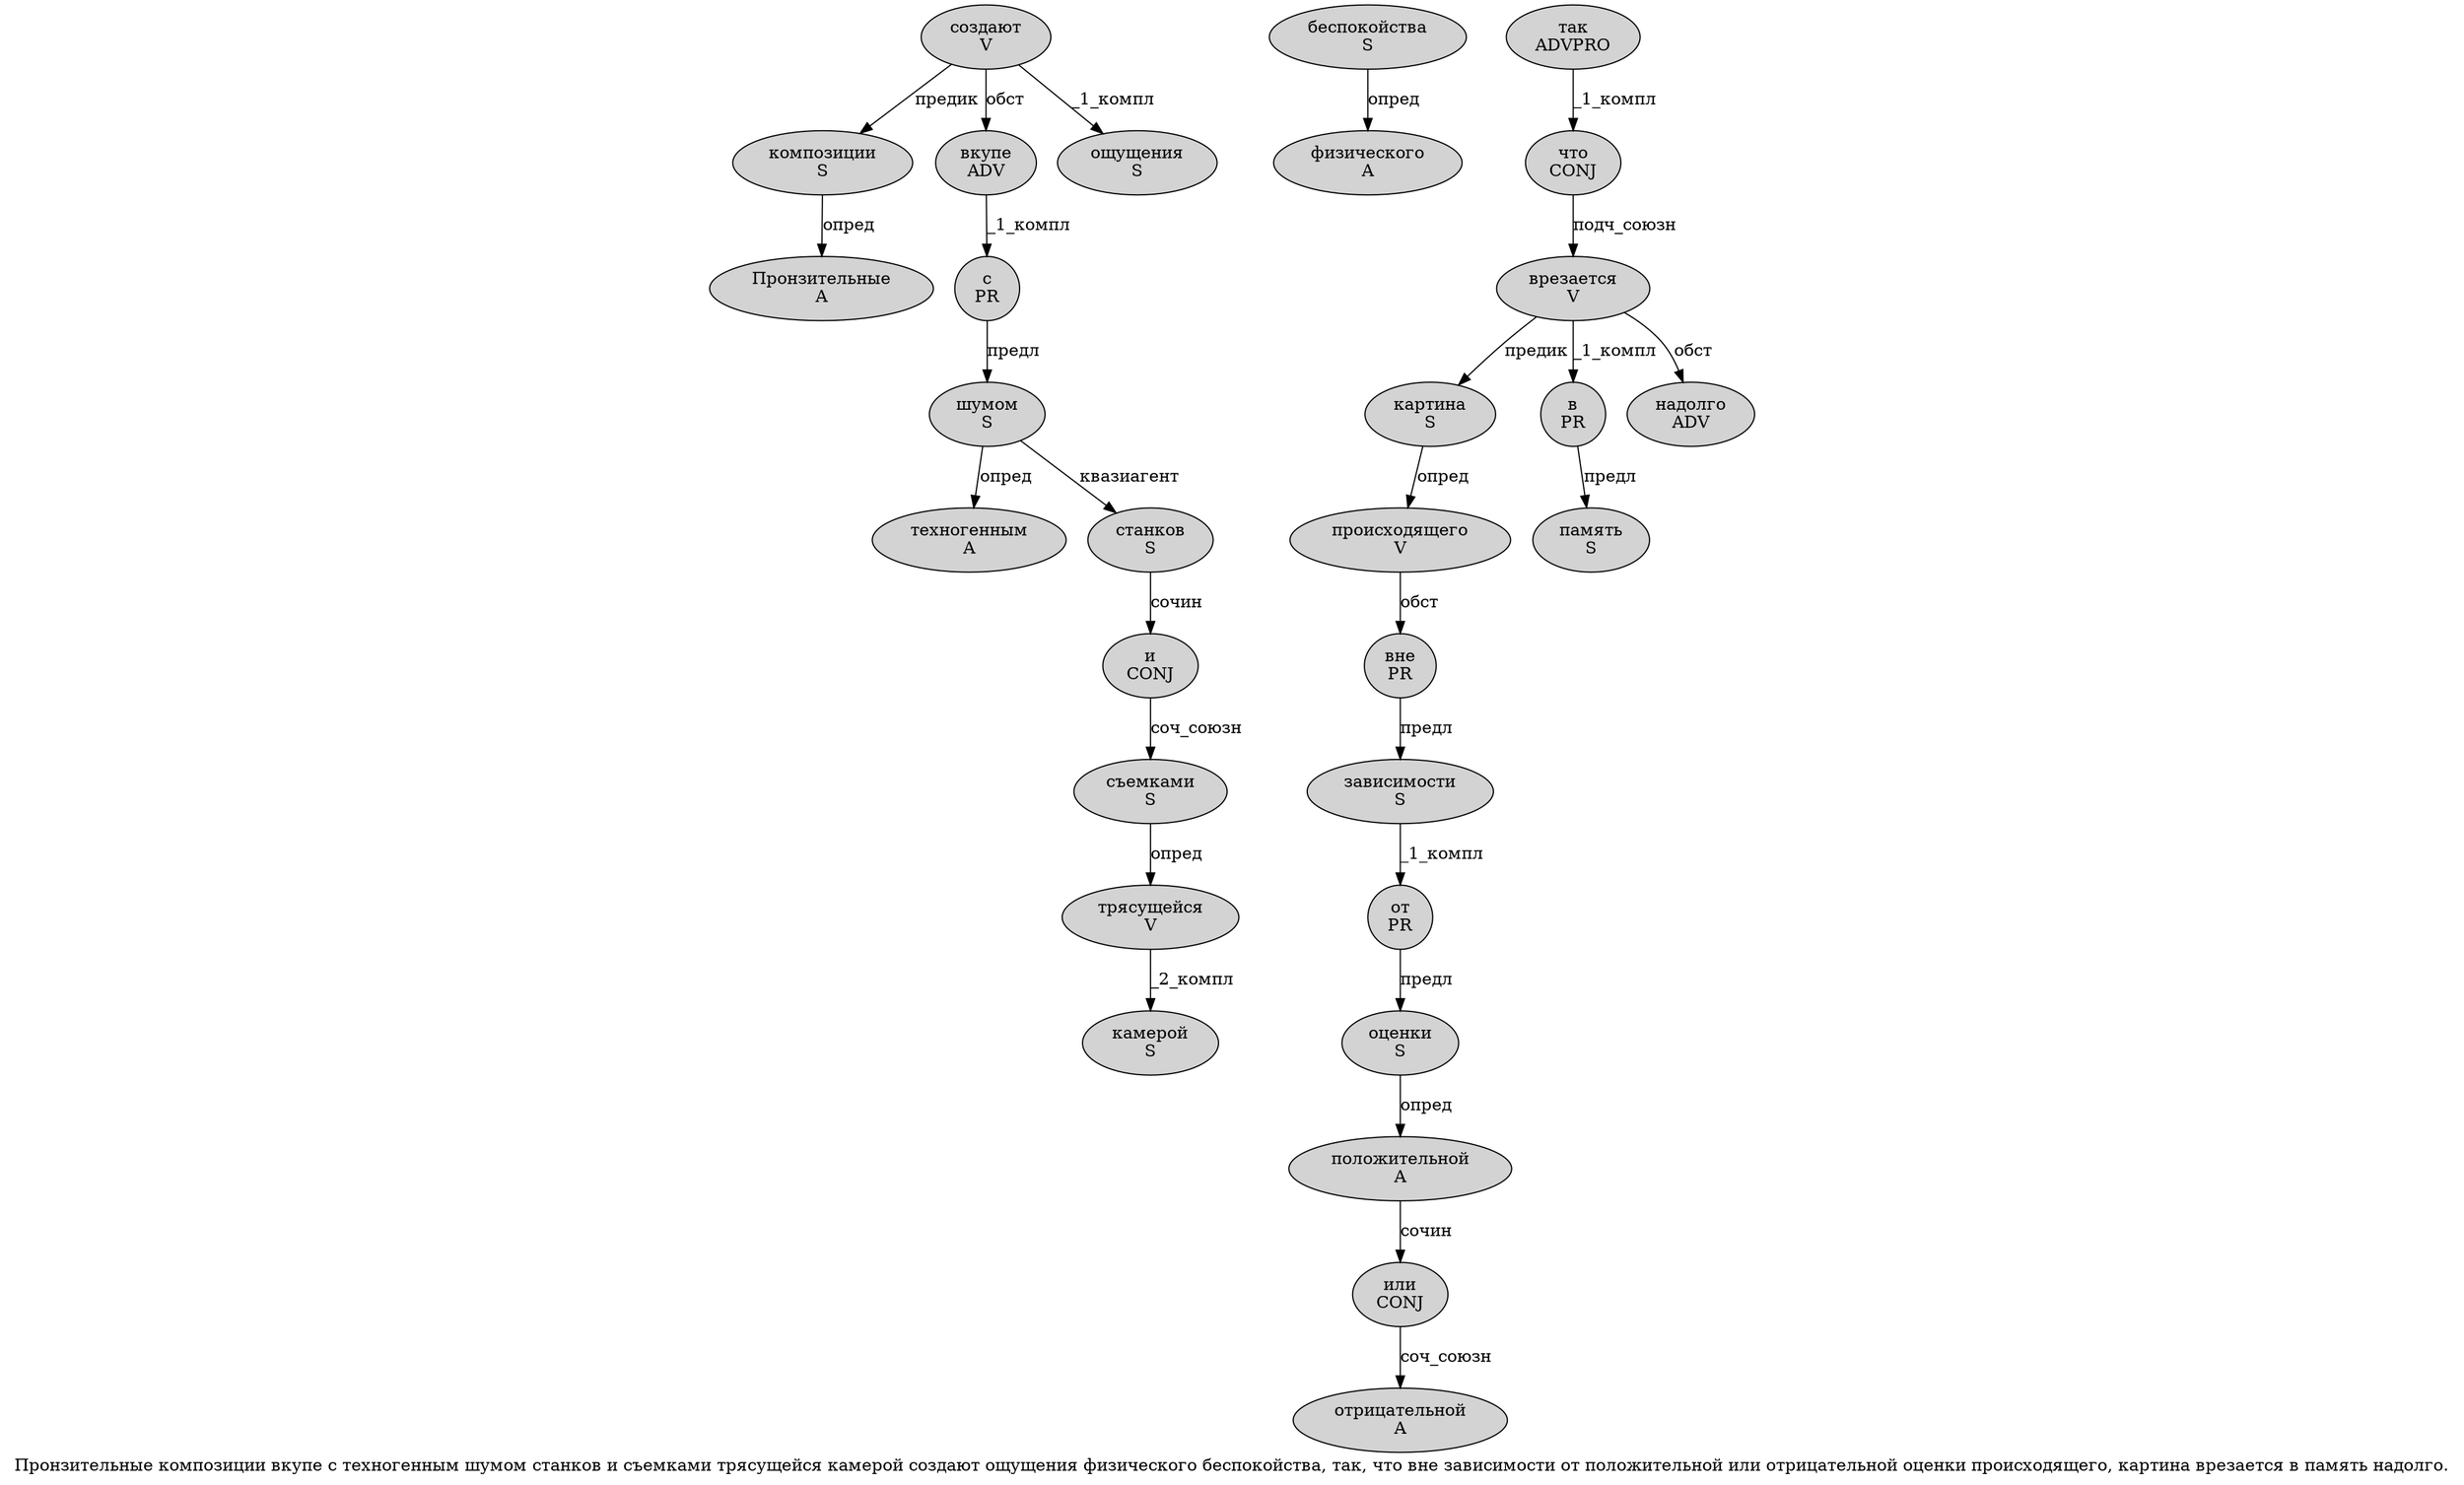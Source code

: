 digraph SENTENCE_1729 {
	graph [label="Пронзительные композиции вкупе с техногенным шумом станков и съемками трясущейся камерой создают ощущения физического беспокойства, так, что вне зависимости от положительной или отрицательной оценки происходящего, картина врезается в память надолго."]
	node [style=filled]
		0 [label="Пронзительные
A" color="" fillcolor=lightgray penwidth=1 shape=ellipse]
		1 [label="композиции
S" color="" fillcolor=lightgray penwidth=1 shape=ellipse]
		2 [label="вкупе
ADV" color="" fillcolor=lightgray penwidth=1 shape=ellipse]
		3 [label="с
PR" color="" fillcolor=lightgray penwidth=1 shape=ellipse]
		4 [label="техногенным
A" color="" fillcolor=lightgray penwidth=1 shape=ellipse]
		5 [label="шумом
S" color="" fillcolor=lightgray penwidth=1 shape=ellipse]
		6 [label="станков
S" color="" fillcolor=lightgray penwidth=1 shape=ellipse]
		7 [label="и
CONJ" color="" fillcolor=lightgray penwidth=1 shape=ellipse]
		8 [label="съемками
S" color="" fillcolor=lightgray penwidth=1 shape=ellipse]
		9 [label="трясущейся
V" color="" fillcolor=lightgray penwidth=1 shape=ellipse]
		10 [label="камерой
S" color="" fillcolor=lightgray penwidth=1 shape=ellipse]
		11 [label="создают
V" color="" fillcolor=lightgray penwidth=1 shape=ellipse]
		12 [label="ощущения
S" color="" fillcolor=lightgray penwidth=1 shape=ellipse]
		13 [label="физического
A" color="" fillcolor=lightgray penwidth=1 shape=ellipse]
		14 [label="беспокойства
S" color="" fillcolor=lightgray penwidth=1 shape=ellipse]
		16 [label="так
ADVPRO" color="" fillcolor=lightgray penwidth=1 shape=ellipse]
		18 [label="что
CONJ" color="" fillcolor=lightgray penwidth=1 shape=ellipse]
		19 [label="вне
PR" color="" fillcolor=lightgray penwidth=1 shape=ellipse]
		20 [label="зависимости
S" color="" fillcolor=lightgray penwidth=1 shape=ellipse]
		21 [label="от
PR" color="" fillcolor=lightgray penwidth=1 shape=ellipse]
		22 [label="положительной
A" color="" fillcolor=lightgray penwidth=1 shape=ellipse]
		23 [label="или
CONJ" color="" fillcolor=lightgray penwidth=1 shape=ellipse]
		24 [label="отрицательной
A" color="" fillcolor=lightgray penwidth=1 shape=ellipse]
		25 [label="оценки
S" color="" fillcolor=lightgray penwidth=1 shape=ellipse]
		26 [label="происходящего
V" color="" fillcolor=lightgray penwidth=1 shape=ellipse]
		28 [label="картина
S" color="" fillcolor=lightgray penwidth=1 shape=ellipse]
		29 [label="врезается
V" color="" fillcolor=lightgray penwidth=1 shape=ellipse]
		30 [label="в
PR" color="" fillcolor=lightgray penwidth=1 shape=ellipse]
		31 [label="память
S" color="" fillcolor=lightgray penwidth=1 shape=ellipse]
		32 [label="надолго
ADV" color="" fillcolor=lightgray penwidth=1 shape=ellipse]
			30 -> 31 [label="предл"]
			26 -> 19 [label="обст"]
			19 -> 20 [label="предл"]
			2 -> 3 [label="_1_компл"]
			7 -> 8 [label="соч_союзн"]
			18 -> 29 [label="подч_союзн"]
			6 -> 7 [label="сочин"]
			25 -> 22 [label="опред"]
			5 -> 4 [label="опред"]
			5 -> 6 [label="квазиагент"]
			8 -> 9 [label="опред"]
			21 -> 25 [label="предл"]
			23 -> 24 [label="соч_союзн"]
			29 -> 28 [label="предик"]
			29 -> 30 [label="_1_компл"]
			29 -> 32 [label="обст"]
			20 -> 21 [label="_1_компл"]
			16 -> 18 [label="_1_компл"]
			1 -> 0 [label="опред"]
			11 -> 1 [label="предик"]
			11 -> 2 [label="обст"]
			11 -> 12 [label="_1_компл"]
			9 -> 10 [label="_2_компл"]
			22 -> 23 [label="сочин"]
			28 -> 26 [label="опред"]
			14 -> 13 [label="опред"]
			3 -> 5 [label="предл"]
}
